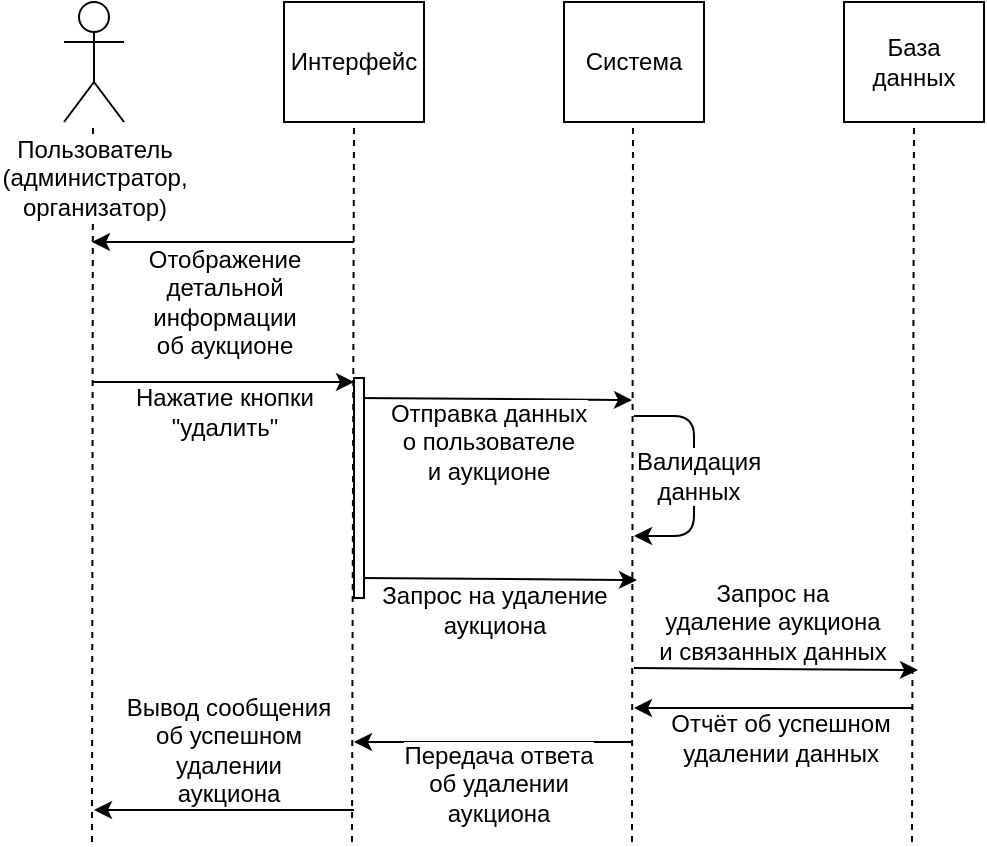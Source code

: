 <mxfile version="10.7.1" type="github"><diagram id="LUxpOPbwW0CiuFs12BKs" name="Page-1"><mxGraphModel dx="994" dy="835" grid="1" gridSize="10" guides="1" tooltips="1" connect="1" arrows="1" fold="1" page="1" pageScale="1" pageWidth="827" pageHeight="1169" math="0" shadow="0"><root><mxCell id="0"/><mxCell id="1" parent="0"/><mxCell id="4i53c7J0uT7Ye4fK0n5R-1" value="Интерфейс" style="rounded=0;whiteSpace=wrap;html=1;" vertex="1" parent="1"><mxGeometry x="230" y="200" width="70" height="60" as="geometry"/></mxCell><mxCell id="4i53c7J0uT7Ye4fK0n5R-2" value="Система" style="rounded=0;whiteSpace=wrap;html=1;" vertex="1" parent="1"><mxGeometry x="370" y="200" width="70" height="60" as="geometry"/></mxCell><mxCell id="4i53c7J0uT7Ye4fK0n5R-3" value="База данных" style="rounded=0;whiteSpace=wrap;html=1;" vertex="1" parent="1"><mxGeometry x="510" y="200" width="70" height="60" as="geometry"/></mxCell><mxCell id="4i53c7J0uT7Ye4fK0n5R-4" value="" style="endArrow=none;dashed=1;html=1;entryX=0.5;entryY=1;entryDx=0;entryDy=0;" edge="1" parent="1" target="4i53c7J0uT7Ye4fK0n5R-3"><mxGeometry width="50" height="50" relative="1" as="geometry"><mxPoint x="544" y="620" as="sourcePoint"/><mxPoint x="150" y="300" as="targetPoint"/></mxGeometry></mxCell><mxCell id="4i53c7J0uT7Ye4fK0n5R-5" value="" style="endArrow=none;dashed=1;html=1;entryX=0.5;entryY=1;entryDx=0;entryDy=0;" edge="1" parent="1"><mxGeometry width="50" height="50" relative="1" as="geometry"><mxPoint x="404" y="620" as="sourcePoint"/><mxPoint x="404.5" y="260.0" as="targetPoint"/></mxGeometry></mxCell><mxCell id="4i53c7J0uT7Ye4fK0n5R-6" value="" style="endArrow=none;dashed=1;html=1;entryX=0.5;entryY=1;entryDx=0;entryDy=0;" edge="1" parent="1"><mxGeometry width="50" height="50" relative="1" as="geometry"><mxPoint x="264" y="620" as="sourcePoint"/><mxPoint x="265" y="260.0" as="targetPoint"/></mxGeometry></mxCell><mxCell id="4i53c7J0uT7Ye4fK0n5R-7" value="" style="endArrow=none;dashed=1;html=1;entryX=0.5;entryY=1;entryDx=0;entryDy=0;" edge="1" parent="1"><mxGeometry width="50" height="50" relative="1" as="geometry"><mxPoint x="134.0" y="620" as="sourcePoint"/><mxPoint x="134.5" y="260.0" as="targetPoint"/></mxGeometry></mxCell><mxCell id="4i53c7J0uT7Ye4fK0n5R-8" value="Пользователь&lt;br&gt;(администратор,&lt;br&gt;организатор)&lt;br&gt;" style="shape=umlActor;verticalLabelPosition=bottom;labelBackgroundColor=#ffffff;verticalAlign=top;html=1;outlineConnect=0;" vertex="1" parent="1"><mxGeometry x="120" y="200" width="30" height="60" as="geometry"/></mxCell><mxCell id="4i53c7J0uT7Ye4fK0n5R-9" value="" style="endArrow=classic;html=1;" edge="1" parent="1"><mxGeometry width="50" height="50" relative="1" as="geometry"><mxPoint x="265" y="320.0" as="sourcePoint"/><mxPoint x="134.0" y="320.0" as="targetPoint"/></mxGeometry></mxCell><mxCell id="4i53c7J0uT7Ye4fK0n5R-10" value="Отображение&lt;br&gt;детальной&lt;br&gt;информации&lt;br&gt;об аукционе&lt;br&gt;" style="text;html=1;resizable=0;points=[];align=center;verticalAlign=middle;labelBackgroundColor=#ffffff;" vertex="1" connectable="0" parent="4i53c7J0uT7Ye4fK0n5R-9"><mxGeometry x="0.171" relative="1" as="geometry"><mxPoint x="11.5" y="30" as="offset"/></mxGeometry></mxCell><mxCell id="4i53c7J0uT7Ye4fK0n5R-11" value="" style="endArrow=classic;html=1;" edge="1" parent="1"><mxGeometry width="50" height="50" relative="1" as="geometry"><mxPoint x="134.0" y="390" as="sourcePoint"/><mxPoint x="265" y="390" as="targetPoint"/></mxGeometry></mxCell><mxCell id="4i53c7J0uT7Ye4fK0n5R-12" value="Нажатие кнопки&lt;br&gt;&quot;удалить&quot;&lt;br&gt;" style="text;html=1;resizable=0;points=[];align=center;verticalAlign=middle;labelBackgroundColor=#ffffff;" vertex="1" connectable="0" parent="4i53c7J0uT7Ye4fK0n5R-11"><mxGeometry x="0.23" relative="1" as="geometry"><mxPoint x="-14.5" y="15" as="offset"/></mxGeometry></mxCell><mxCell id="4i53c7J0uT7Ye4fK0n5R-13" value="" style="endArrow=classic;html=1;" edge="1" parent="1"><mxGeometry width="50" height="50" relative="1" as="geometry"><mxPoint x="405" y="533" as="sourcePoint"/><mxPoint x="547" y="534" as="targetPoint"/></mxGeometry></mxCell><mxCell id="4i53c7J0uT7Ye4fK0n5R-14" value="Запрос на&lt;br&gt;удаление аукциона&lt;br&gt;и связанных данных&lt;br&gt;" style="text;html=1;resizable=0;points=[];align=center;verticalAlign=middle;labelBackgroundColor=#ffffff;" vertex="1" connectable="0" parent="4i53c7J0uT7Ye4fK0n5R-13"><mxGeometry x="0.279" relative="1" as="geometry"><mxPoint x="-22" y="-23.5" as="offset"/></mxGeometry></mxCell><mxCell id="4i53c7J0uT7Ye4fK0n5R-15" value="" style="endArrow=classic;html=1;" edge="1" parent="1"><mxGeometry width="50" height="50" relative="1" as="geometry"><mxPoint x="544" y="553" as="sourcePoint"/><mxPoint x="405" y="553" as="targetPoint"/></mxGeometry></mxCell><mxCell id="4i53c7J0uT7Ye4fK0n5R-16" value="Отчёт об успешном&lt;br&gt;удалении данных&lt;br&gt;" style="text;html=1;resizable=0;points=[];align=center;verticalAlign=middle;labelBackgroundColor=#ffffff;" vertex="1" connectable="0" parent="4i53c7J0uT7Ye4fK0n5R-15"><mxGeometry x="-0.358" y="1" relative="1" as="geometry"><mxPoint x="-22" y="14" as="offset"/></mxGeometry></mxCell><mxCell id="4i53c7J0uT7Ye4fK0n5R-17" value="" style="endArrow=classic;html=1;" edge="1" parent="1"><mxGeometry width="50" height="50" relative="1" as="geometry"><mxPoint x="404" y="570" as="sourcePoint"/><mxPoint x="265" y="570" as="targetPoint"/></mxGeometry></mxCell><mxCell id="4i53c7J0uT7Ye4fK0n5R-18" value="Передача ответа&lt;br&gt;об удалении&lt;br&gt;аукциона&lt;br&gt;" style="text;html=1;resizable=0;points=[];align=center;verticalAlign=middle;labelBackgroundColor=#ffffff;" vertex="1" connectable="0" parent="4i53c7J0uT7Ye4fK0n5R-17"><mxGeometry x="0.175" y="-2" relative="1" as="geometry"><mxPoint x="14.5" y="23" as="offset"/></mxGeometry></mxCell><mxCell id="4i53c7J0uT7Ye4fK0n5R-19" value="" style="endArrow=classic;html=1;" edge="1" parent="1"><mxGeometry width="50" height="50" relative="1" as="geometry"><mxPoint x="265" y="604" as="sourcePoint"/><mxPoint x="135" y="604" as="targetPoint"/></mxGeometry></mxCell><mxCell id="4i53c7J0uT7Ye4fK0n5R-20" value="Вывод сообщения&lt;br&gt;об успешном&lt;br&gt;удалении&lt;br&gt;аукциона&lt;br&gt;" style="text;html=1;resizable=0;points=[];align=center;verticalAlign=middle;labelBackgroundColor=#ffffff;" vertex="1" connectable="0" parent="4i53c7J0uT7Ye4fK0n5R-19"><mxGeometry x="-0.122" relative="1" as="geometry"><mxPoint x="-6" y="-30" as="offset"/></mxGeometry></mxCell><mxCell id="4i53c7J0uT7Ye4fK0n5R-21" value="" style="endArrow=classic;html=1;" edge="1" parent="1"><mxGeometry width="50" height="50" relative="1" as="geometry"><mxPoint x="267.5" y="488" as="sourcePoint"/><mxPoint x="406.5" y="489" as="targetPoint"/></mxGeometry></mxCell><mxCell id="4i53c7J0uT7Ye4fK0n5R-22" value="Запрос на удаление&lt;br&gt;аукциона&lt;br&gt;" style="text;html=1;resizable=0;points=[];align=center;verticalAlign=middle;labelBackgroundColor=#ffffff;" vertex="1" connectable="0" parent="4i53c7J0uT7Ye4fK0n5R-21"><mxGeometry x="-0.143" y="-1" relative="1" as="geometry"><mxPoint x="7.5" y="14.5" as="offset"/></mxGeometry></mxCell><mxCell id="4i53c7J0uT7Ye4fK0n5R-23" value="" style="endArrow=classic;html=1;" edge="1" parent="1"><mxGeometry width="50" height="50" relative="1" as="geometry"><mxPoint x="265" y="398" as="sourcePoint"/><mxPoint x="404" y="399" as="targetPoint"/></mxGeometry></mxCell><mxCell id="4i53c7J0uT7Ye4fK0n5R-24" value="Отправка данных&lt;br&gt;о пользователе&lt;br&gt;и аукционе&lt;br&gt;" style="text;html=1;resizable=0;points=[];align=center;verticalAlign=middle;labelBackgroundColor=#ffffff;" vertex="1" connectable="0" parent="4i53c7J0uT7Ye4fK0n5R-23"><mxGeometry x="-0.143" y="-1" relative="1" as="geometry"><mxPoint x="7.5" y="20.5" as="offset"/></mxGeometry></mxCell><mxCell id="4i53c7J0uT7Ye4fK0n5R-25" value="" style="endArrow=classic;html=1;" edge="1" parent="1"><mxGeometry width="50" height="50" relative="1" as="geometry"><mxPoint x="405" y="407" as="sourcePoint"/><mxPoint x="405" y="467" as="targetPoint"/><Array as="points"><mxPoint x="435" y="407"/><mxPoint x="435" y="467"/></Array></mxGeometry></mxCell><mxCell id="4i53c7J0uT7Ye4fK0n5R-26" value="Валидация&lt;br&gt;данных&lt;br&gt;" style="text;html=1;resizable=0;points=[];align=center;verticalAlign=middle;labelBackgroundColor=#ffffff;" vertex="1" connectable="0" parent="4i53c7J0uT7Ye4fK0n5R-25"><mxGeometry x="0.079" relative="1" as="geometry"><mxPoint x="2" y="-5" as="offset"/></mxGeometry></mxCell><mxCell id="4i53c7J0uT7Ye4fK0n5R-27" value="" style="rounded=0;whiteSpace=wrap;html=1;" vertex="1" parent="1"><mxGeometry x="265" y="388" width="5" height="110" as="geometry"/></mxCell></root></mxGraphModel></diagram></mxfile>